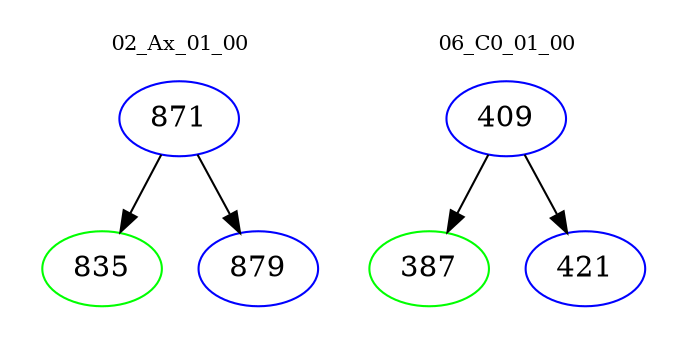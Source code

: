 digraph{
subgraph cluster_0 {
color = white
label = "02_Ax_01_00";
fontsize=10;
T0_871 [label="871", color="blue"]
T0_871 -> T0_835 [color="black"]
T0_835 [label="835", color="green"]
T0_871 -> T0_879 [color="black"]
T0_879 [label="879", color="blue"]
}
subgraph cluster_1 {
color = white
label = "06_C0_01_00";
fontsize=10;
T1_409 [label="409", color="blue"]
T1_409 -> T1_387 [color="black"]
T1_387 [label="387", color="green"]
T1_409 -> T1_421 [color="black"]
T1_421 [label="421", color="blue"]
}
}
